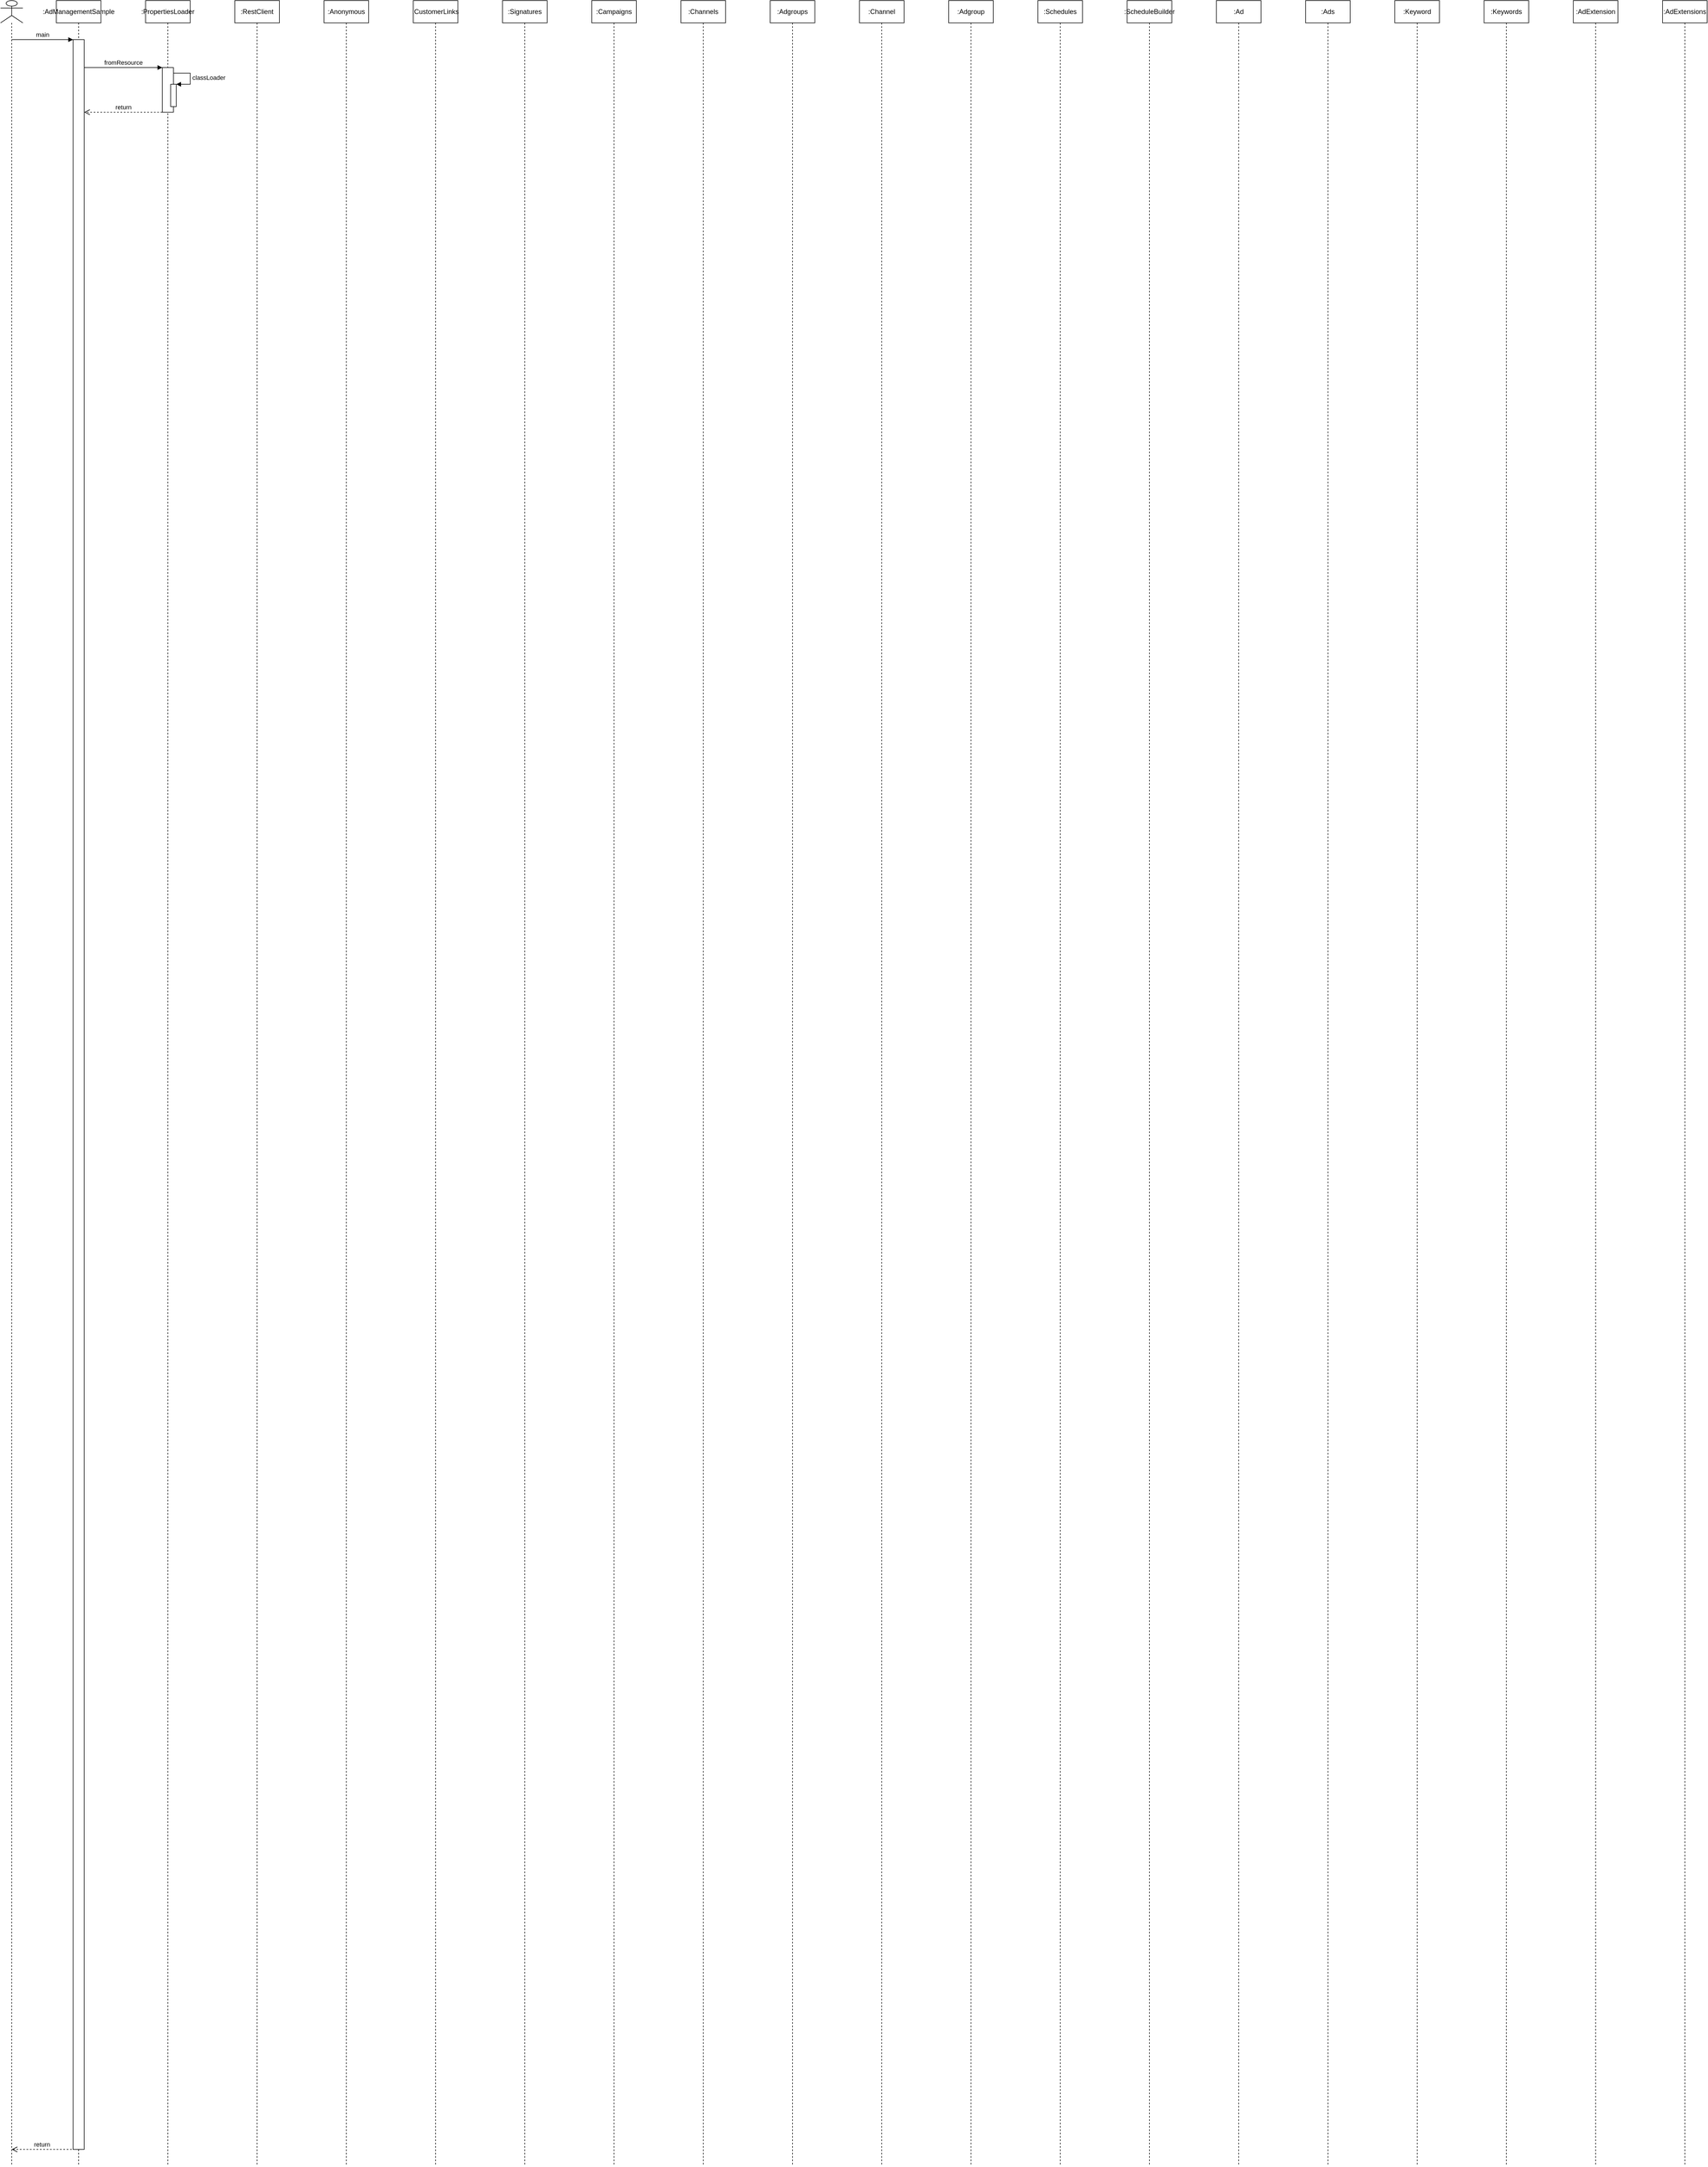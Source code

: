 <mxfile version="15.7.2" type="github">
  <diagram id="kgpKYQtTHZ0yAKxKKP6v" name="Page-1">
    <mxGraphModel dx="1422" dy="794" grid="1" gridSize="10" guides="1" tooltips="1" connect="1" arrows="1" fold="1" page="1" pageScale="1" pageWidth="2000" pageHeight="4100" math="0" shadow="0">
      <root>
        <mxCell id="0" />
        <mxCell id="1" parent="0" />
        <mxCell id="t21uhHJnaAxaSKALmI4W-7" value=":AdManagementSample" style="shape=umlLifeline;perimeter=lifelinePerimeter;whiteSpace=wrap;html=1;container=1;collapsible=0;recursiveResize=0;outlineConnect=0;" vertex="1" parent="1">
          <mxGeometry x="120" y="80" width="80" height="3880" as="geometry" />
        </mxCell>
        <mxCell id="t21uhHJnaAxaSKALmI4W-32" value="" style="html=1;points=[];perimeter=orthogonalPerimeter;" vertex="1" parent="t21uhHJnaAxaSKALmI4W-7">
          <mxGeometry x="30" y="70" width="20" height="3780" as="geometry" />
        </mxCell>
        <mxCell id="t21uhHJnaAxaSKALmI4W-8" value=":PropertiesLoader" style="shape=umlLifeline;perimeter=lifelinePerimeter;whiteSpace=wrap;html=1;container=1;collapsible=0;recursiveResize=0;outlineConnect=0;" vertex="1" parent="1">
          <mxGeometry x="280" y="80" width="80" height="3880" as="geometry" />
        </mxCell>
        <mxCell id="t21uhHJnaAxaSKALmI4W-35" value="" style="html=1;points=[];perimeter=orthogonalPerimeter;" vertex="1" parent="t21uhHJnaAxaSKALmI4W-8">
          <mxGeometry x="30" y="120" width="20" height="80" as="geometry" />
        </mxCell>
        <mxCell id="t21uhHJnaAxaSKALmI4W-38" value="" style="html=1;points=[];perimeter=orthogonalPerimeter;" vertex="1" parent="t21uhHJnaAxaSKALmI4W-8">
          <mxGeometry x="45" y="150" width="10" height="40" as="geometry" />
        </mxCell>
        <mxCell id="t21uhHJnaAxaSKALmI4W-39" value="classLoader" style="edgeStyle=orthogonalEdgeStyle;html=1;align=left;spacingLeft=2;endArrow=block;rounded=0;entryX=1;entryY=0;" edge="1" target="t21uhHJnaAxaSKALmI4W-38" parent="t21uhHJnaAxaSKALmI4W-8">
          <mxGeometry relative="1" as="geometry">
            <mxPoint x="50" y="130" as="sourcePoint" />
            <Array as="points">
              <mxPoint x="80" y="130" />
            </Array>
          </mxGeometry>
        </mxCell>
        <mxCell id="t21uhHJnaAxaSKALmI4W-9" value=":RestClient" style="shape=umlLifeline;perimeter=lifelinePerimeter;whiteSpace=wrap;html=1;container=1;collapsible=0;recursiveResize=0;outlineConnect=0;" vertex="1" parent="1">
          <mxGeometry x="440" y="80" width="80" height="3880" as="geometry" />
        </mxCell>
        <mxCell id="t21uhHJnaAxaSKALmI4W-10" value=":Anonymous" style="shape=umlLifeline;perimeter=lifelinePerimeter;whiteSpace=wrap;html=1;container=1;collapsible=0;recursiveResize=0;outlineConnect=0;" vertex="1" parent="1">
          <mxGeometry x="600" y="80" width="80" height="3880" as="geometry" />
        </mxCell>
        <mxCell id="t21uhHJnaAxaSKALmI4W-11" value=":CustomerLinks" style="shape=umlLifeline;perimeter=lifelinePerimeter;whiteSpace=wrap;html=1;container=1;collapsible=0;recursiveResize=0;outlineConnect=0;" vertex="1" parent="1">
          <mxGeometry x="760" y="80" width="80" height="3880" as="geometry" />
        </mxCell>
        <mxCell id="t21uhHJnaAxaSKALmI4W-12" value=":Signatures" style="shape=umlLifeline;perimeter=lifelinePerimeter;whiteSpace=wrap;html=1;container=1;collapsible=0;recursiveResize=0;outlineConnect=0;" vertex="1" parent="1">
          <mxGeometry x="920" y="80" width="80" height="3880" as="geometry" />
        </mxCell>
        <mxCell id="t21uhHJnaAxaSKALmI4W-13" value=":Campaigns" style="shape=umlLifeline;perimeter=lifelinePerimeter;whiteSpace=wrap;html=1;container=1;collapsible=0;recursiveResize=0;outlineConnect=0;" vertex="1" parent="1">
          <mxGeometry x="1080" y="80" width="80" height="3880" as="geometry" />
        </mxCell>
        <mxCell id="t21uhHJnaAxaSKALmI4W-14" value=":Channels" style="shape=umlLifeline;perimeter=lifelinePerimeter;whiteSpace=wrap;html=1;container=1;collapsible=0;recursiveResize=0;outlineConnect=0;" vertex="1" parent="1">
          <mxGeometry x="1240" y="80" width="80" height="3880" as="geometry" />
        </mxCell>
        <mxCell id="t21uhHJnaAxaSKALmI4W-15" value=":Adgroups" style="shape=umlLifeline;perimeter=lifelinePerimeter;whiteSpace=wrap;html=1;container=1;collapsible=0;recursiveResize=0;outlineConnect=0;" vertex="1" parent="1">
          <mxGeometry x="1400" y="80" width="80" height="3880" as="geometry" />
        </mxCell>
        <mxCell id="t21uhHJnaAxaSKALmI4W-16" value=":Channel" style="shape=umlLifeline;perimeter=lifelinePerimeter;whiteSpace=wrap;html=1;container=1;collapsible=0;recursiveResize=0;outlineConnect=0;" vertex="1" parent="1">
          <mxGeometry x="1560" y="80" width="80" height="3880" as="geometry" />
        </mxCell>
        <mxCell id="t21uhHJnaAxaSKALmI4W-17" value=":Adgroup" style="shape=umlLifeline;perimeter=lifelinePerimeter;whiteSpace=wrap;html=1;container=1;collapsible=0;recursiveResize=0;outlineConnect=0;" vertex="1" parent="1">
          <mxGeometry x="1720" y="80" width="80" height="3880" as="geometry" />
        </mxCell>
        <mxCell id="t21uhHJnaAxaSKALmI4W-18" value=":Schedules" style="shape=umlLifeline;perimeter=lifelinePerimeter;whiteSpace=wrap;html=1;container=1;collapsible=0;recursiveResize=0;outlineConnect=0;" vertex="1" parent="1">
          <mxGeometry x="1880" y="80" width="80" height="3880" as="geometry" />
        </mxCell>
        <mxCell id="t21uhHJnaAxaSKALmI4W-19" value=":ScheduleBuilder" style="shape=umlLifeline;perimeter=lifelinePerimeter;whiteSpace=wrap;html=1;container=1;collapsible=0;recursiveResize=0;outlineConnect=0;" vertex="1" parent="1">
          <mxGeometry x="2040" y="80" width="80" height="3880" as="geometry" />
        </mxCell>
        <mxCell id="t21uhHJnaAxaSKALmI4W-20" value=":Ad" style="shape=umlLifeline;perimeter=lifelinePerimeter;whiteSpace=wrap;html=1;container=1;collapsible=0;recursiveResize=0;outlineConnect=0;" vertex="1" parent="1">
          <mxGeometry x="2200" y="80" width="80" height="3880" as="geometry" />
        </mxCell>
        <mxCell id="t21uhHJnaAxaSKALmI4W-21" value=":Ads" style="shape=umlLifeline;perimeter=lifelinePerimeter;whiteSpace=wrap;html=1;container=1;collapsible=0;recursiveResize=0;outlineConnect=0;" vertex="1" parent="1">
          <mxGeometry x="2360" y="80" width="80" height="3880" as="geometry" />
        </mxCell>
        <mxCell id="t21uhHJnaAxaSKALmI4W-22" value=":Keyword" style="shape=umlLifeline;perimeter=lifelinePerimeter;whiteSpace=wrap;html=1;container=1;collapsible=0;recursiveResize=0;outlineConnect=0;" vertex="1" parent="1">
          <mxGeometry x="2520" y="80" width="80" height="3880" as="geometry" />
        </mxCell>
        <mxCell id="t21uhHJnaAxaSKALmI4W-23" value=":Keywords" style="shape=umlLifeline;perimeter=lifelinePerimeter;whiteSpace=wrap;html=1;container=1;collapsible=0;recursiveResize=0;outlineConnect=0;" vertex="1" parent="1">
          <mxGeometry x="2680" y="80" width="80" height="3880" as="geometry" />
        </mxCell>
        <mxCell id="t21uhHJnaAxaSKALmI4W-24" value=":AdExtension" style="shape=umlLifeline;perimeter=lifelinePerimeter;whiteSpace=wrap;html=1;container=1;collapsible=0;recursiveResize=0;outlineConnect=0;" vertex="1" parent="1">
          <mxGeometry x="2840" y="80" width="80" height="3880" as="geometry" />
        </mxCell>
        <mxCell id="t21uhHJnaAxaSKALmI4W-25" value=":AdExtensions" style="shape=umlLifeline;perimeter=lifelinePerimeter;whiteSpace=wrap;html=1;container=1;collapsible=0;recursiveResize=0;outlineConnect=0;" vertex="1" parent="1">
          <mxGeometry x="3000" y="80" width="80" height="3880" as="geometry" />
        </mxCell>
        <mxCell id="t21uhHJnaAxaSKALmI4W-29" value="" style="shape=umlLifeline;participant=umlActor;perimeter=lifelinePerimeter;whiteSpace=wrap;html=1;container=1;collapsible=0;recursiveResize=0;verticalAlign=top;spacingTop=36;outlineConnect=0;" vertex="1" parent="1">
          <mxGeometry x="20" y="80" width="40" height="3880" as="geometry" />
        </mxCell>
        <mxCell id="t21uhHJnaAxaSKALmI4W-33" value="main" style="html=1;verticalAlign=bottom;endArrow=block;entryX=0;entryY=0;rounded=0;" edge="1" target="t21uhHJnaAxaSKALmI4W-32" parent="1" source="t21uhHJnaAxaSKALmI4W-29">
          <mxGeometry relative="1" as="geometry">
            <mxPoint x="90" y="150" as="sourcePoint" />
          </mxGeometry>
        </mxCell>
        <mxCell id="t21uhHJnaAxaSKALmI4W-34" value="return" style="html=1;verticalAlign=bottom;endArrow=open;dashed=1;endSize=8;exitX=-0.121;exitY=1;rounded=0;exitDx=0;exitDy=0;exitPerimeter=0;" edge="1" source="t21uhHJnaAxaSKALmI4W-32" parent="1" target="t21uhHJnaAxaSKALmI4W-29">
          <mxGeometry relative="1" as="geometry">
            <mxPoint x="90" y="226" as="targetPoint" />
          </mxGeometry>
        </mxCell>
        <mxCell id="t21uhHJnaAxaSKALmI4W-36" value="fromResource" style="html=1;verticalAlign=bottom;endArrow=block;entryX=0;entryY=0;rounded=0;" edge="1" target="t21uhHJnaAxaSKALmI4W-35" parent="1">
          <mxGeometry relative="1" as="geometry">
            <mxPoint x="170" y="200" as="sourcePoint" />
          </mxGeometry>
        </mxCell>
        <mxCell id="t21uhHJnaAxaSKALmI4W-37" value="return" style="html=1;verticalAlign=bottom;endArrow=open;dashed=1;endSize=8;rounded=0;" edge="1" parent="1">
          <mxGeometry relative="1" as="geometry">
            <mxPoint x="170" y="280" as="targetPoint" />
            <mxPoint x="310" y="280" as="sourcePoint" />
          </mxGeometry>
        </mxCell>
      </root>
    </mxGraphModel>
  </diagram>
</mxfile>
